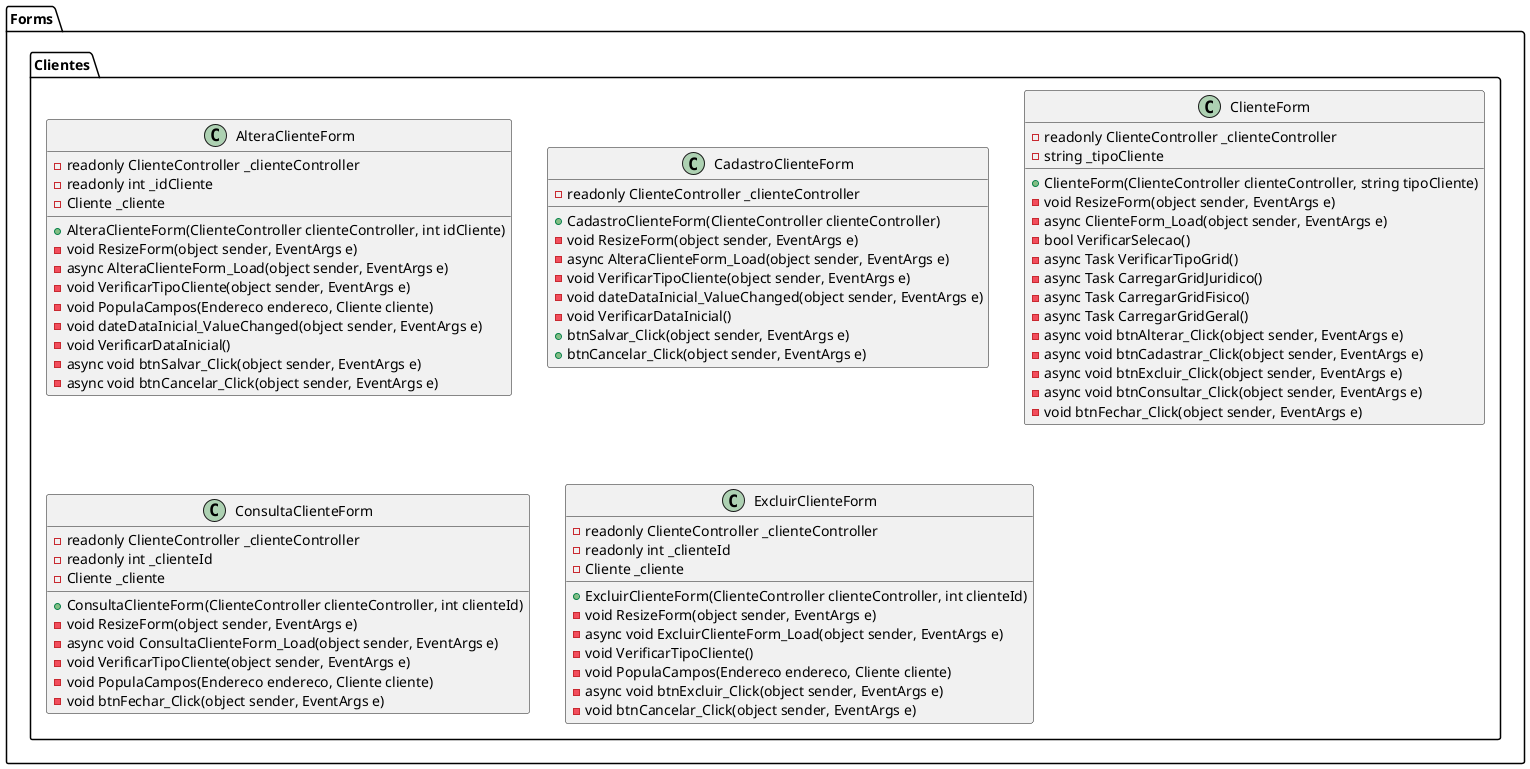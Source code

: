 ﻿@startuml ClienteForm

package Forms
{
        package Clientes
        {
            class AlteraClienteForm
                {
                    - readonly ClienteController _clienteController
                    - readonly int _idCliente
                    - Cliente _cliente
                    + AlteraClienteForm(ClienteController clienteController, int idCliente)
                    - void ResizeForm(object sender, EventArgs e)
                    - async AlteraClienteForm_Load(object sender, EventArgs e)
                    - void VerificarTipoCliente(object sender, EventArgs e)
                    - void PopulaCampos(Endereco endereco, Cliente cliente)
                    - void dateDataInicial_ValueChanged(object sender, EventArgs e)
                    - void VerificarDataInicial()
                    - async void btnSalvar_Click(object sender, EventArgs e)
                    - async void btnCancelar_Click(object sender, EventArgs e)
                }

            class CadastroClienteForm
            {
                - readonly ClienteController _clienteController
                + CadastroClienteForm(ClienteController clienteController)
                - void ResizeForm(object sender, EventArgs e)
                - async AlteraClienteForm_Load(object sender, EventArgs e)
                - void VerificarTipoCliente(object sender, EventArgs e)
                - void dateDataInicial_ValueChanged(object sender, EventArgs e)
                - void VerificarDataInicial()
                + btnSalvar_Click(object sender, EventArgs e)
                + btnCancelar_Click(object sender, EventArgs e)
            }

            class ClienteForm
            {
                - readonly ClienteController _clienteController
                - string _tipoCliente
                + ClienteForm(ClienteController clienteController, string tipoCliente)
                - void ResizeForm(object sender, EventArgs e)
                - async ClienteForm_Load(object sender, EventArgs e)
                - bool VerificarSelecao()
                - async Task VerificarTipoGrid()
                - async Task CarregarGridJuridico()
                - async Task CarregarGridFisico()
                - async Task CarregarGridGeral()
                - async void btnAlterar_Click(object sender, EventArgs e)
                - async void btnCadastrar_Click(object sender, EventArgs e)
                - async void btnExcluir_Click(object sender, EventArgs e)
                - async void btnConsultar_Click(object sender, EventArgs e)
                - void btnFechar_Click(object sender, EventArgs e)
            }

            class ConsultaClienteForm
            {
                - readonly ClienteController _clienteController
                - readonly int _clienteId
                - Cliente _cliente
                + ConsultaClienteForm(ClienteController clienteController, int clienteId)
                - void ResizeForm(object sender, EventArgs e)
                - async void ConsultaClienteForm_Load(object sender, EventArgs e)
                - void VerificarTipoCliente(object sender, EventArgs e)
                - void PopulaCampos(Endereco endereco, Cliente cliente)
                - void btnFechar_Click(object sender, EventArgs e)
            }

            class ExcluirClienteForm
            {
                - readonly ClienteController _clienteController
                - readonly int _clienteId
                - Cliente _cliente
                + ExcluirClienteForm(ClienteController clienteController, int clienteId)
                - void ResizeForm(object sender, EventArgs e)
                - async void ExcluirClienteForm_Load(object sender, EventArgs e)
                - void VerificarTipoCliente()
                - void PopulaCampos(Endereco endereco, Cliente cliente)
                - async void btnExcluir_Click(object sender, EventArgs e)
                - void btnCancelar_Click(object sender, EventArgs e)
            }
        }
}

@enduml